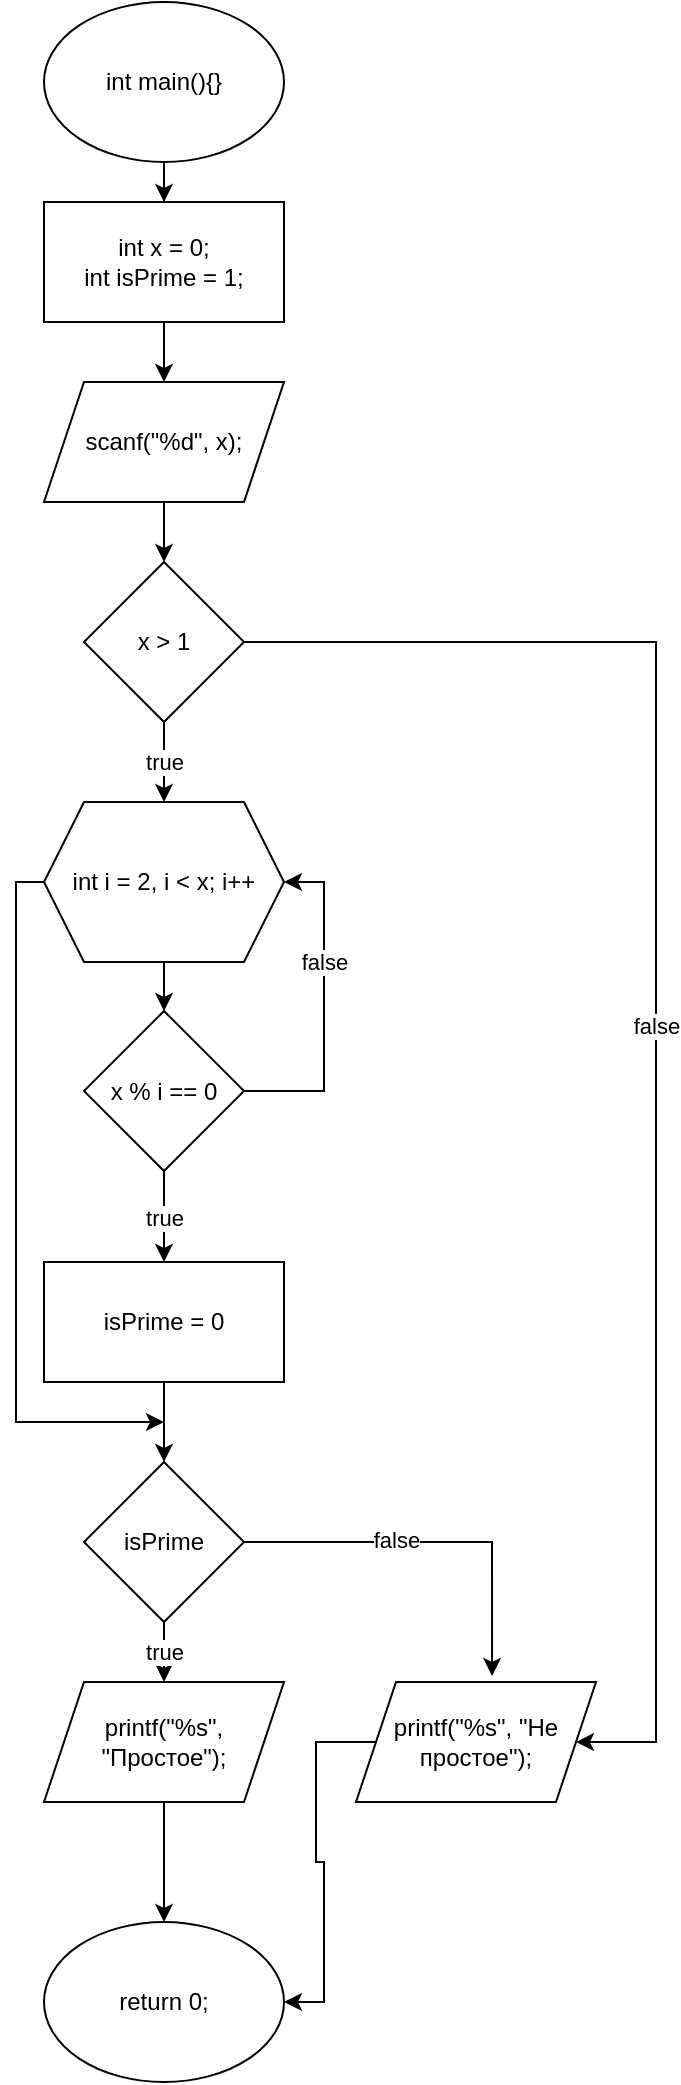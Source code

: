 <mxfile version="15.9.4" type="github">
  <diagram id="ohbx1vUPn3VqgCL6sF7X" name="Page-1">
    <mxGraphModel dx="1422" dy="762" grid="1" gridSize="10" guides="1" tooltips="1" connect="1" arrows="1" fold="1" page="1" pageScale="1" pageWidth="827" pageHeight="1169" math="0" shadow="0">
      <root>
        <mxCell id="0" />
        <mxCell id="1" parent="0" />
        <mxCell id="z2oNlP7FxSlySX0vPtSW-17" style="edgeStyle=orthogonalEdgeStyle;rounded=0;orthogonalLoop=1;jettySize=auto;html=1;entryX=0.5;entryY=0;entryDx=0;entryDy=0;" edge="1" parent="1" source="z2oNlP7FxSlySX0vPtSW-1" target="z2oNlP7FxSlySX0vPtSW-3">
          <mxGeometry relative="1" as="geometry" />
        </mxCell>
        <mxCell id="z2oNlP7FxSlySX0vPtSW-1" value="int x = 0;&lt;br&gt;int isPrime = 1;" style="rounded=0;whiteSpace=wrap;html=1;" vertex="1" parent="1">
          <mxGeometry x="354" y="100" width="120" height="60" as="geometry" />
        </mxCell>
        <mxCell id="z2oNlP7FxSlySX0vPtSW-16" style="edgeStyle=orthogonalEdgeStyle;rounded=0;orthogonalLoop=1;jettySize=auto;html=1;entryX=0.5;entryY=0;entryDx=0;entryDy=0;" edge="1" parent="1" source="z2oNlP7FxSlySX0vPtSW-2" target="z2oNlP7FxSlySX0vPtSW-1">
          <mxGeometry relative="1" as="geometry" />
        </mxCell>
        <mxCell id="z2oNlP7FxSlySX0vPtSW-2" value="int main(){}" style="ellipse;whiteSpace=wrap;html=1;" vertex="1" parent="1">
          <mxGeometry x="354" width="120" height="80" as="geometry" />
        </mxCell>
        <mxCell id="z2oNlP7FxSlySX0vPtSW-18" style="edgeStyle=orthogonalEdgeStyle;rounded=0;orthogonalLoop=1;jettySize=auto;html=1;entryX=0.5;entryY=0;entryDx=0;entryDy=0;" edge="1" parent="1" source="z2oNlP7FxSlySX0vPtSW-3" target="z2oNlP7FxSlySX0vPtSW-4">
          <mxGeometry relative="1" as="geometry" />
        </mxCell>
        <mxCell id="z2oNlP7FxSlySX0vPtSW-3" value="scanf(&quot;%d&quot;, x);" style="shape=parallelogram;perimeter=parallelogramPerimeter;whiteSpace=wrap;html=1;fixedSize=1;" vertex="1" parent="1">
          <mxGeometry x="354" y="190" width="120" height="60" as="geometry" />
        </mxCell>
        <mxCell id="z2oNlP7FxSlySX0vPtSW-19" value="false" style="edgeStyle=orthogonalEdgeStyle;rounded=0;orthogonalLoop=1;jettySize=auto;html=1;entryX=1;entryY=0.5;entryDx=0;entryDy=0;" edge="1" parent="1" source="z2oNlP7FxSlySX0vPtSW-4" target="z2oNlP7FxSlySX0vPtSW-14">
          <mxGeometry relative="1" as="geometry">
            <Array as="points">
              <mxPoint x="660" y="320" />
              <mxPoint x="660" y="870" />
            </Array>
          </mxGeometry>
        </mxCell>
        <mxCell id="z2oNlP7FxSlySX0vPtSW-20" value="true" style="edgeStyle=orthogonalEdgeStyle;rounded=0;orthogonalLoop=1;jettySize=auto;html=1;entryX=0.5;entryY=0;entryDx=0;entryDy=0;" edge="1" parent="1" source="z2oNlP7FxSlySX0vPtSW-4" target="z2oNlP7FxSlySX0vPtSW-5">
          <mxGeometry relative="1" as="geometry" />
        </mxCell>
        <mxCell id="z2oNlP7FxSlySX0vPtSW-4" value="x &amp;gt; 1" style="rhombus;whiteSpace=wrap;html=1;" vertex="1" parent="1">
          <mxGeometry x="374" y="280" width="80" height="80" as="geometry" />
        </mxCell>
        <mxCell id="z2oNlP7FxSlySX0vPtSW-10" style="edgeStyle=orthogonalEdgeStyle;rounded=0;orthogonalLoop=1;jettySize=auto;html=1;entryX=0.5;entryY=0;entryDx=0;entryDy=0;" edge="1" parent="1" source="z2oNlP7FxSlySX0vPtSW-5" target="z2oNlP7FxSlySX0vPtSW-6">
          <mxGeometry relative="1" as="geometry" />
        </mxCell>
        <mxCell id="z2oNlP7FxSlySX0vPtSW-23" style="edgeStyle=orthogonalEdgeStyle;rounded=0;orthogonalLoop=1;jettySize=auto;html=1;" edge="1" parent="1" source="z2oNlP7FxSlySX0vPtSW-5">
          <mxGeometry relative="1" as="geometry">
            <mxPoint x="414" y="710" as="targetPoint" />
            <Array as="points">
              <mxPoint x="340" y="440" />
              <mxPoint x="340" y="710" />
            </Array>
          </mxGeometry>
        </mxCell>
        <mxCell id="z2oNlP7FxSlySX0vPtSW-5" value="int i = 2, i &amp;lt; x; i++" style="shape=hexagon;perimeter=hexagonPerimeter2;whiteSpace=wrap;html=1;fixedSize=1;" vertex="1" parent="1">
          <mxGeometry x="354" y="400" width="120" height="80" as="geometry" />
        </mxCell>
        <mxCell id="z2oNlP7FxSlySX0vPtSW-12" value="false" style="edgeStyle=orthogonalEdgeStyle;rounded=0;orthogonalLoop=1;jettySize=auto;html=1;entryX=1;entryY=0.5;entryDx=0;entryDy=0;" edge="1" parent="1" source="z2oNlP7FxSlySX0vPtSW-6" target="z2oNlP7FxSlySX0vPtSW-5">
          <mxGeometry x="0.271" relative="1" as="geometry">
            <Array as="points">
              <mxPoint x="494" y="545" />
              <mxPoint x="494" y="440" />
            </Array>
            <mxPoint as="offset" />
          </mxGeometry>
        </mxCell>
        <mxCell id="z2oNlP7FxSlySX0vPtSW-21" value="true" style="edgeStyle=orthogonalEdgeStyle;rounded=0;orthogonalLoop=1;jettySize=auto;html=1;entryX=0.5;entryY=0;entryDx=0;entryDy=0;" edge="1" parent="1" source="z2oNlP7FxSlySX0vPtSW-6" target="z2oNlP7FxSlySX0vPtSW-7">
          <mxGeometry relative="1" as="geometry" />
        </mxCell>
        <mxCell id="z2oNlP7FxSlySX0vPtSW-6" value="x % i == 0" style="rhombus;whiteSpace=wrap;html=1;" vertex="1" parent="1">
          <mxGeometry x="374" y="504.5" width="80" height="80" as="geometry" />
        </mxCell>
        <mxCell id="z2oNlP7FxSlySX0vPtSW-22" style="edgeStyle=orthogonalEdgeStyle;rounded=0;orthogonalLoop=1;jettySize=auto;html=1;entryX=0.5;entryY=0;entryDx=0;entryDy=0;" edge="1" parent="1" source="z2oNlP7FxSlySX0vPtSW-7" target="z2oNlP7FxSlySX0vPtSW-8">
          <mxGeometry relative="1" as="geometry" />
        </mxCell>
        <mxCell id="z2oNlP7FxSlySX0vPtSW-7" value="isPrime = 0" style="rounded=0;whiteSpace=wrap;html=1;" vertex="1" parent="1">
          <mxGeometry x="354" y="630" width="120" height="60" as="geometry" />
        </mxCell>
        <mxCell id="z2oNlP7FxSlySX0vPtSW-24" value="true" style="edgeStyle=orthogonalEdgeStyle;rounded=0;orthogonalLoop=1;jettySize=auto;html=1;entryX=0.5;entryY=0;entryDx=0;entryDy=0;" edge="1" parent="1" source="z2oNlP7FxSlySX0vPtSW-8" target="z2oNlP7FxSlySX0vPtSW-13">
          <mxGeometry relative="1" as="geometry" />
        </mxCell>
        <mxCell id="z2oNlP7FxSlySX0vPtSW-25" style="edgeStyle=orthogonalEdgeStyle;rounded=0;orthogonalLoop=1;jettySize=auto;html=1;entryX=0.567;entryY=-0.05;entryDx=0;entryDy=0;entryPerimeter=0;" edge="1" parent="1" source="z2oNlP7FxSlySX0vPtSW-8" target="z2oNlP7FxSlySX0vPtSW-14">
          <mxGeometry relative="1" as="geometry" />
        </mxCell>
        <mxCell id="z2oNlP7FxSlySX0vPtSW-26" value="false" style="edgeLabel;html=1;align=center;verticalAlign=middle;resizable=0;points=[];" vertex="1" connectable="0" parent="z2oNlP7FxSlySX0vPtSW-25">
          <mxGeometry x="-0.204" y="1" relative="1" as="geometry">
            <mxPoint as="offset" />
          </mxGeometry>
        </mxCell>
        <mxCell id="z2oNlP7FxSlySX0vPtSW-8" value="isPrime" style="rhombus;whiteSpace=wrap;html=1;" vertex="1" parent="1">
          <mxGeometry x="374" y="730" width="80" height="80" as="geometry" />
        </mxCell>
        <mxCell id="z2oNlP7FxSlySX0vPtSW-27" style="edgeStyle=orthogonalEdgeStyle;rounded=0;orthogonalLoop=1;jettySize=auto;html=1;entryX=0.5;entryY=0;entryDx=0;entryDy=0;" edge="1" parent="1" source="z2oNlP7FxSlySX0vPtSW-13" target="z2oNlP7FxSlySX0vPtSW-15">
          <mxGeometry relative="1" as="geometry" />
        </mxCell>
        <mxCell id="z2oNlP7FxSlySX0vPtSW-13" value="printf(&quot;%s&quot;, &quot;Простое&quot;);" style="shape=parallelogram;perimeter=parallelogramPerimeter;whiteSpace=wrap;html=1;fixedSize=1;" vertex="1" parent="1">
          <mxGeometry x="354" y="840" width="120" height="60" as="geometry" />
        </mxCell>
        <mxCell id="z2oNlP7FxSlySX0vPtSW-29" style="edgeStyle=orthogonalEdgeStyle;rounded=0;orthogonalLoop=1;jettySize=auto;html=1;entryX=1;entryY=0.5;entryDx=0;entryDy=0;" edge="1" parent="1" source="z2oNlP7FxSlySX0vPtSW-14" target="z2oNlP7FxSlySX0vPtSW-15">
          <mxGeometry relative="1" as="geometry" />
        </mxCell>
        <mxCell id="z2oNlP7FxSlySX0vPtSW-14" value="&lt;span&gt;printf(&quot;%s&quot;, &quot;Не простое&quot;);&lt;/span&gt;" style="shape=parallelogram;perimeter=parallelogramPerimeter;whiteSpace=wrap;html=1;fixedSize=1;" vertex="1" parent="1">
          <mxGeometry x="510" y="840" width="120" height="60" as="geometry" />
        </mxCell>
        <mxCell id="z2oNlP7FxSlySX0vPtSW-15" value="return 0;" style="ellipse;whiteSpace=wrap;html=1;" vertex="1" parent="1">
          <mxGeometry x="354" y="960" width="120" height="80" as="geometry" />
        </mxCell>
      </root>
    </mxGraphModel>
  </diagram>
</mxfile>
